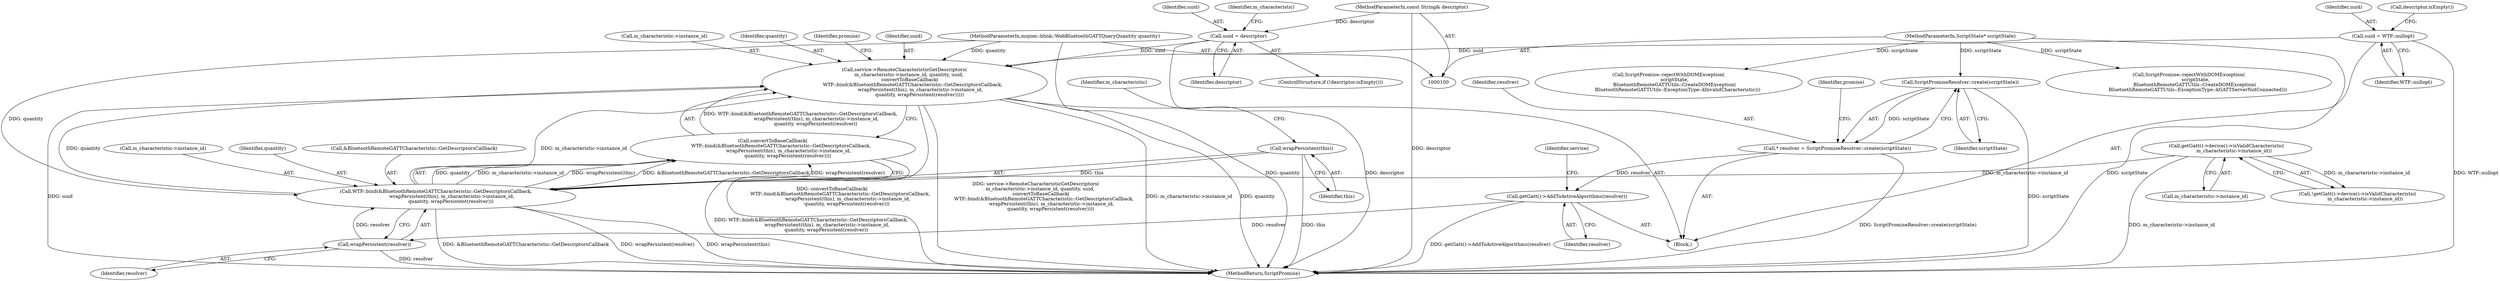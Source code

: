 digraph "1_Chrome_2bceda4948deeaed0a5a99305d0d488eb952f64f@del" {
"1000151" [label="(Call,service->RemoteCharacteristicGetDescriptors(\n      m_characteristic->instance_id, quantity, uuid,\n       convertToBaseCallback(\n           WTF::bind(&BluetoothRemoteGATTCharacteristic::GetDescriptorsCallback,\n                     wrapPersistent(this), m_characteristic->instance_id,\n                    quantity, wrapPersistent(resolver)))))"];
"1000158" [label="(Call,WTF::bind(&BluetoothRemoteGATTCharacteristic::GetDescriptorsCallback,\n                     wrapPersistent(this), m_characteristic->instance_id,\n                    quantity, wrapPersistent(resolver)))"];
"1000161" [label="(Call,wrapPersistent(this))"];
"1000116" [label="(Call,getGatt()->device()->isValidCharacteristic(\n          m_characteristic->instance_id))"];
"1000102" [label="(MethodParameterIn,mojom::blink::WebBluetoothGATTQueryQuantity quantity)"];
"1000167" [label="(Call,wrapPersistent(resolver))"];
"1000135" [label="(Call,getGatt()->AddToActiveAlgorithms(resolver))"];
"1000127" [label="(Call,* resolver = ScriptPromiseResolver::create(scriptState))"];
"1000129" [label="(Call,ScriptPromiseResolver::create(scriptState))"];
"1000101" [label="(MethodParameterIn,ScriptState* scriptState)"];
"1000148" [label="(Call,uuid = descriptor)"];
"1000103" [label="(MethodParameterIn,const String& descriptor)"];
"1000142" [label="(Call,uuid = WTF::nullopt)"];
"1000157" [label="(Call,convertToBaseCallback(\n           WTF::bind(&BluetoothRemoteGATTCharacteristic::GetDescriptorsCallback,\n                     wrapPersistent(this), m_characteristic->instance_id,\n                    quantity, wrapPersistent(resolver))))"];
"1000149" [label="(Identifier,uuid)"];
"1000145" [label="(ControlStructure,if (!descriptor.isEmpty()))"];
"1000110" [label="(Call,ScriptPromise::rejectWithDOMException(\n         scriptState,\n        BluetoothRemoteGATTUtils::CreateDOMException(\n            BluetoothRemoteGATTUtils::ExceptionType::kGATTServerNotConnected)))"];
"1000101" [label="(MethodParameterIn,ScriptState* scriptState)"];
"1000115" [label="(Call,!getGatt()->device()->isValidCharacteristic(\n          m_characteristic->instance_id))"];
"1000163" [label="(Call,m_characteristic->instance_id)"];
"1000128" [label="(Identifier,resolver)"];
"1000130" [label="(Identifier,scriptState)"];
"1000170" [label="(Identifier,promise)"];
"1000168" [label="(Identifier,resolver)"];
"1000162" [label="(Identifier,this)"];
"1000129" [label="(Call,ScriptPromiseResolver::create(scriptState))"];
"1000153" [label="(Identifier,m_characteristic)"];
"1000150" [label="(Identifier,descriptor)"];
"1000144" [label="(Identifier,WTF::nullopt)"];
"1000171" [label="(MethodReturn,ScriptPromise)"];
"1000164" [label="(Identifier,m_characteristic)"];
"1000151" [label="(Call,service->RemoteCharacteristicGetDescriptors(\n      m_characteristic->instance_id, quantity, uuid,\n       convertToBaseCallback(\n           WTF::bind(&BluetoothRemoteGATTCharacteristic::GetDescriptorsCallback,\n                     wrapPersistent(this), m_characteristic->instance_id,\n                    quantity, wrapPersistent(resolver)))))"];
"1000122" [label="(Call,ScriptPromise::rejectWithDOMException(\n        scriptState,\n        BluetoothRemoteGATTUtils::CreateDOMException(\n            BluetoothRemoteGATTUtils::ExceptionType::kInvalidCharacteristic)))"];
"1000147" [label="(Call,descriptor.isEmpty())"];
"1000136" [label="(Identifier,resolver)"];
"1000161" [label="(Call,wrapPersistent(this))"];
"1000156" [label="(Identifier,uuid)"];
"1000166" [label="(Identifier,quantity)"];
"1000167" [label="(Call,wrapPersistent(resolver))"];
"1000102" [label="(MethodParameterIn,mojom::blink::WebBluetoothGATTQueryQuantity quantity)"];
"1000116" [label="(Call,getGatt()->device()->isValidCharacteristic(\n          m_characteristic->instance_id))"];
"1000103" [label="(MethodParameterIn,const String& descriptor)"];
"1000142" [label="(Call,uuid = WTF::nullopt)"];
"1000152" [label="(Call,m_characteristic->instance_id)"];
"1000133" [label="(Identifier,promise)"];
"1000127" [label="(Call,* resolver = ScriptPromiseResolver::create(scriptState))"];
"1000104" [label="(Block,)"];
"1000139" [label="(Identifier,service)"];
"1000135" [label="(Call,getGatt()->AddToActiveAlgorithms(resolver))"];
"1000148" [label="(Call,uuid = descriptor)"];
"1000159" [label="(Call,&BluetoothRemoteGATTCharacteristic::GetDescriptorsCallback)"];
"1000157" [label="(Call,convertToBaseCallback(\n           WTF::bind(&BluetoothRemoteGATTCharacteristic::GetDescriptorsCallback,\n                     wrapPersistent(this), m_characteristic->instance_id,\n                    quantity, wrapPersistent(resolver))))"];
"1000158" [label="(Call,WTF::bind(&BluetoothRemoteGATTCharacteristic::GetDescriptorsCallback,\n                     wrapPersistent(this), m_characteristic->instance_id,\n                    quantity, wrapPersistent(resolver)))"];
"1000155" [label="(Identifier,quantity)"];
"1000143" [label="(Identifier,uuid)"];
"1000117" [label="(Call,m_characteristic->instance_id)"];
"1000151" -> "1000104"  [label="AST: "];
"1000151" -> "1000157"  [label="CFG: "];
"1000152" -> "1000151"  [label="AST: "];
"1000155" -> "1000151"  [label="AST: "];
"1000156" -> "1000151"  [label="AST: "];
"1000157" -> "1000151"  [label="AST: "];
"1000170" -> "1000151"  [label="CFG: "];
"1000151" -> "1000171"  [label="DDG: convertToBaseCallback(\n           WTF::bind(&BluetoothRemoteGATTCharacteristic::GetDescriptorsCallback,\n                     wrapPersistent(this), m_characteristic->instance_id,\n                    quantity, wrapPersistent(resolver)))"];
"1000151" -> "1000171"  [label="DDG: service->RemoteCharacteristicGetDescriptors(\n      m_characteristic->instance_id, quantity, uuid,\n       convertToBaseCallback(\n           WTF::bind(&BluetoothRemoteGATTCharacteristic::GetDescriptorsCallback,\n                     wrapPersistent(this), m_characteristic->instance_id,\n                    quantity, wrapPersistent(resolver))))"];
"1000151" -> "1000171"  [label="DDG: m_characteristic->instance_id"];
"1000151" -> "1000171"  [label="DDG: quantity"];
"1000151" -> "1000171"  [label="DDG: uuid"];
"1000158" -> "1000151"  [label="DDG: m_characteristic->instance_id"];
"1000158" -> "1000151"  [label="DDG: quantity"];
"1000102" -> "1000151"  [label="DDG: quantity"];
"1000148" -> "1000151"  [label="DDG: uuid"];
"1000142" -> "1000151"  [label="DDG: uuid"];
"1000157" -> "1000151"  [label="DDG: WTF::bind(&BluetoothRemoteGATTCharacteristic::GetDescriptorsCallback,\n                     wrapPersistent(this), m_characteristic->instance_id,\n                    quantity, wrapPersistent(resolver))"];
"1000158" -> "1000157"  [label="AST: "];
"1000158" -> "1000167"  [label="CFG: "];
"1000159" -> "1000158"  [label="AST: "];
"1000161" -> "1000158"  [label="AST: "];
"1000163" -> "1000158"  [label="AST: "];
"1000166" -> "1000158"  [label="AST: "];
"1000167" -> "1000158"  [label="AST: "];
"1000157" -> "1000158"  [label="CFG: "];
"1000158" -> "1000171"  [label="DDG: &BluetoothRemoteGATTCharacteristic::GetDescriptorsCallback"];
"1000158" -> "1000171"  [label="DDG: wrapPersistent(resolver)"];
"1000158" -> "1000171"  [label="DDG: wrapPersistent(this)"];
"1000158" -> "1000157"  [label="DDG: quantity"];
"1000158" -> "1000157"  [label="DDG: m_characteristic->instance_id"];
"1000158" -> "1000157"  [label="DDG: wrapPersistent(this)"];
"1000158" -> "1000157"  [label="DDG: &BluetoothRemoteGATTCharacteristic::GetDescriptorsCallback"];
"1000158" -> "1000157"  [label="DDG: wrapPersistent(resolver)"];
"1000161" -> "1000158"  [label="DDG: this"];
"1000116" -> "1000158"  [label="DDG: m_characteristic->instance_id"];
"1000102" -> "1000158"  [label="DDG: quantity"];
"1000167" -> "1000158"  [label="DDG: resolver"];
"1000161" -> "1000162"  [label="CFG: "];
"1000162" -> "1000161"  [label="AST: "];
"1000164" -> "1000161"  [label="CFG: "];
"1000161" -> "1000171"  [label="DDG: this"];
"1000116" -> "1000115"  [label="AST: "];
"1000116" -> "1000117"  [label="CFG: "];
"1000117" -> "1000116"  [label="AST: "];
"1000115" -> "1000116"  [label="CFG: "];
"1000116" -> "1000171"  [label="DDG: m_characteristic->instance_id"];
"1000116" -> "1000115"  [label="DDG: m_characteristic->instance_id"];
"1000102" -> "1000100"  [label="AST: "];
"1000102" -> "1000171"  [label="DDG: quantity"];
"1000167" -> "1000168"  [label="CFG: "];
"1000168" -> "1000167"  [label="AST: "];
"1000167" -> "1000171"  [label="DDG: resolver"];
"1000135" -> "1000167"  [label="DDG: resolver"];
"1000135" -> "1000104"  [label="AST: "];
"1000135" -> "1000136"  [label="CFG: "];
"1000136" -> "1000135"  [label="AST: "];
"1000139" -> "1000135"  [label="CFG: "];
"1000135" -> "1000171"  [label="DDG: getGatt()->AddToActiveAlgorithms(resolver)"];
"1000127" -> "1000135"  [label="DDG: resolver"];
"1000127" -> "1000104"  [label="AST: "];
"1000127" -> "1000129"  [label="CFG: "];
"1000128" -> "1000127"  [label="AST: "];
"1000129" -> "1000127"  [label="AST: "];
"1000133" -> "1000127"  [label="CFG: "];
"1000127" -> "1000171"  [label="DDG: ScriptPromiseResolver::create(scriptState)"];
"1000129" -> "1000127"  [label="DDG: scriptState"];
"1000129" -> "1000130"  [label="CFG: "];
"1000130" -> "1000129"  [label="AST: "];
"1000129" -> "1000171"  [label="DDG: scriptState"];
"1000101" -> "1000129"  [label="DDG: scriptState"];
"1000101" -> "1000100"  [label="AST: "];
"1000101" -> "1000171"  [label="DDG: scriptState"];
"1000101" -> "1000110"  [label="DDG: scriptState"];
"1000101" -> "1000122"  [label="DDG: scriptState"];
"1000148" -> "1000145"  [label="AST: "];
"1000148" -> "1000150"  [label="CFG: "];
"1000149" -> "1000148"  [label="AST: "];
"1000150" -> "1000148"  [label="AST: "];
"1000153" -> "1000148"  [label="CFG: "];
"1000148" -> "1000171"  [label="DDG: descriptor"];
"1000103" -> "1000148"  [label="DDG: descriptor"];
"1000103" -> "1000100"  [label="AST: "];
"1000103" -> "1000171"  [label="DDG: descriptor"];
"1000142" -> "1000104"  [label="AST: "];
"1000142" -> "1000144"  [label="CFG: "];
"1000143" -> "1000142"  [label="AST: "];
"1000144" -> "1000142"  [label="AST: "];
"1000147" -> "1000142"  [label="CFG: "];
"1000142" -> "1000171"  [label="DDG: WTF::nullopt"];
"1000157" -> "1000171"  [label="DDG: WTF::bind(&BluetoothRemoteGATTCharacteristic::GetDescriptorsCallback,\n                     wrapPersistent(this), m_characteristic->instance_id,\n                    quantity, wrapPersistent(resolver))"];
}
